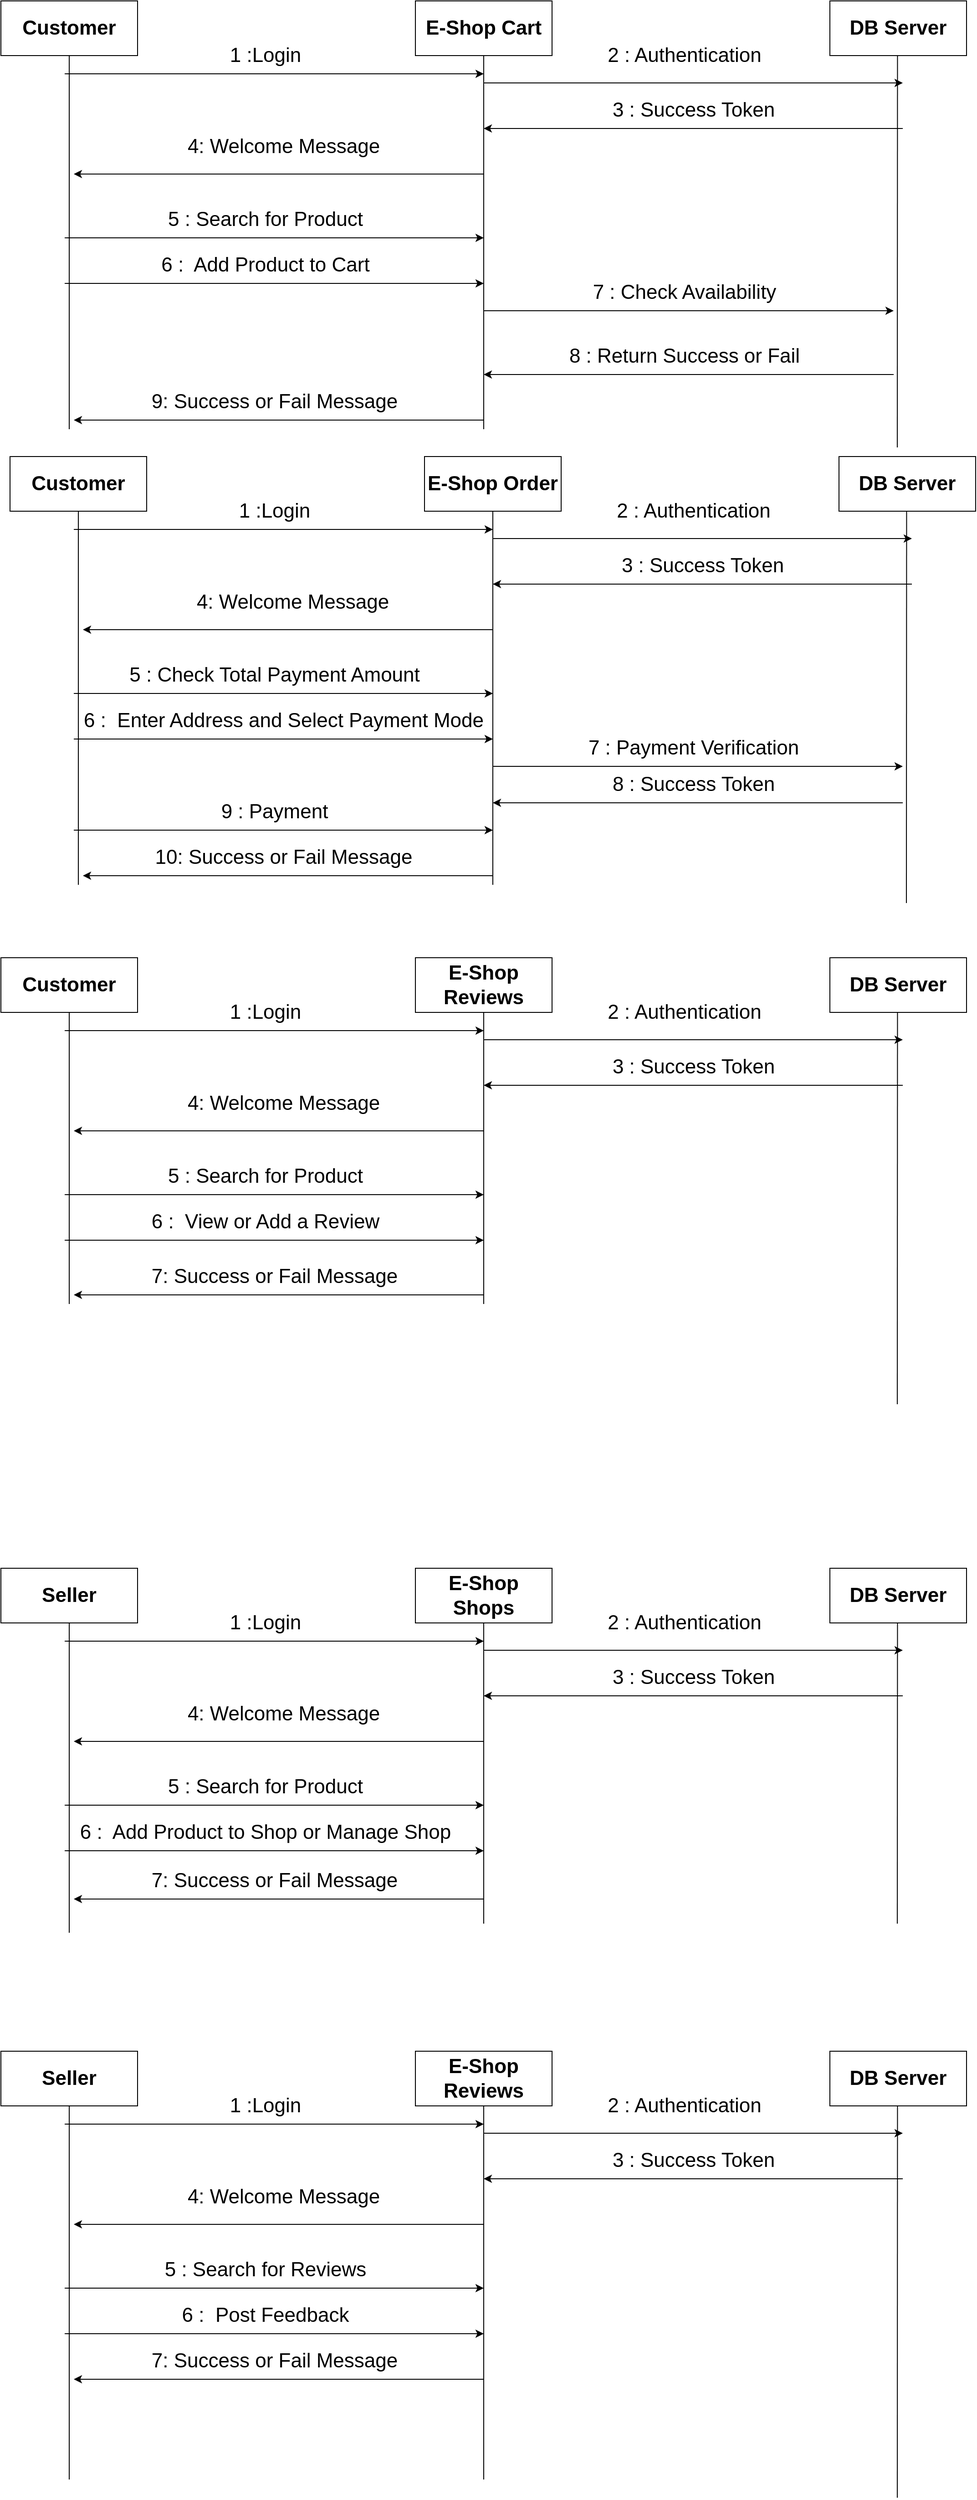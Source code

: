 <mxfile version="20.8.16"><diagram name="Page-1" id="xrhJR6Csm_fnsAmEantF"><mxGraphModel dx="1760" dy="940" grid="1" gridSize="10" guides="1" tooltips="1" connect="1" arrows="1" fold="1" page="1" pageScale="1" pageWidth="1100" pageHeight="850" math="0" shadow="0"><root><mxCell id="0"/><mxCell id="1" parent="0"/><mxCell id="YSBQ6SfW6CUgUum_eIOr-2" value="&lt;font size=&quot;1&quot;&gt;&lt;b style=&quot;font-size: 22px;&quot;&gt;Customer&lt;/b&gt;&lt;/font&gt;" style="rounded=0;whiteSpace=wrap;html=1;" vertex="1" parent="1"><mxGeometry x="20" y="40" width="150" height="60" as="geometry"/></mxCell><mxCell id="YSBQ6SfW6CUgUum_eIOr-3" value="&lt;font size=&quot;1&quot;&gt;&lt;b style=&quot;font-size: 22px;&quot;&gt;E-Shop Cart&lt;/b&gt;&lt;/font&gt;" style="rounded=0;whiteSpace=wrap;html=1;" vertex="1" parent="1"><mxGeometry x="475" y="40" width="150" height="60" as="geometry"/></mxCell><mxCell id="YSBQ6SfW6CUgUum_eIOr-4" value="&lt;font size=&quot;1&quot;&gt;&lt;b style=&quot;font-size: 22px;&quot;&gt;DB Server&lt;br&gt;&lt;/b&gt;&lt;/font&gt;" style="rounded=0;whiteSpace=wrap;html=1;" vertex="1" parent="1"><mxGeometry x="930" y="40" width="150" height="60" as="geometry"/></mxCell><mxCell id="YSBQ6SfW6CUgUum_eIOr-5" value="" style="endArrow=none;html=1;rounded=0;fontSize=22;entryX=0.5;entryY=1;entryDx=0;entryDy=0;" edge="1" parent="1" target="YSBQ6SfW6CUgUum_eIOr-2"><mxGeometry width="50" height="50" relative="1" as="geometry"><mxPoint x="95" y="510" as="sourcePoint"/><mxPoint x="560" y="380" as="targetPoint"/></mxGeometry></mxCell><mxCell id="YSBQ6SfW6CUgUum_eIOr-6" value="" style="endArrow=none;html=1;rounded=0;fontSize=22;entryX=0.5;entryY=1;entryDx=0;entryDy=0;" edge="1" parent="1"><mxGeometry width="50" height="50" relative="1" as="geometry"><mxPoint x="550" y="510" as="sourcePoint"/><mxPoint x="550" y="100" as="targetPoint"/></mxGeometry></mxCell><mxCell id="YSBQ6SfW6CUgUum_eIOr-7" value="" style="endArrow=none;html=1;rounded=0;fontSize=22;entryX=0.5;entryY=1;entryDx=0;entryDy=0;" edge="1" parent="1"><mxGeometry width="50" height="50" relative="1" as="geometry"><mxPoint x="1004" y="530" as="sourcePoint"/><mxPoint x="1004.23" y="100" as="targetPoint"/></mxGeometry></mxCell><mxCell id="YSBQ6SfW6CUgUum_eIOr-8" value="" style="endArrow=classic;html=1;rounded=0;fontSize=22;" edge="1" parent="1"><mxGeometry width="50" height="50" relative="1" as="geometry"><mxPoint x="90" y="120" as="sourcePoint"/><mxPoint x="550" y="120" as="targetPoint"/></mxGeometry></mxCell><mxCell id="YSBQ6SfW6CUgUum_eIOr-9" value="" style="endArrow=classic;html=1;rounded=0;fontSize=22;" edge="1" parent="1"><mxGeometry width="50" height="50" relative="1" as="geometry"><mxPoint x="550" y="130" as="sourcePoint"/><mxPoint x="1010.0" y="130" as="targetPoint"/></mxGeometry></mxCell><mxCell id="YSBQ6SfW6CUgUum_eIOr-10" value="" style="endArrow=classic;html=1;rounded=0;fontSize=22;" edge="1" parent="1"><mxGeometry width="50" height="50" relative="1" as="geometry"><mxPoint x="1010" y="180" as="sourcePoint"/><mxPoint x="550" y="180" as="targetPoint"/></mxGeometry></mxCell><mxCell id="YSBQ6SfW6CUgUum_eIOr-11" value="1 :Login" style="text;html=1;align=center;verticalAlign=middle;resizable=0;points=[];autosize=1;strokeColor=none;fillColor=none;fontSize=22;" vertex="1" parent="1"><mxGeometry x="260" y="80" width="100" height="40" as="geometry"/></mxCell><mxCell id="YSBQ6SfW6CUgUum_eIOr-12" value="2 : Authentication" style="text;html=1;align=center;verticalAlign=middle;resizable=0;points=[];autosize=1;strokeColor=none;fillColor=none;fontSize=22;" vertex="1" parent="1"><mxGeometry x="675" y="80" width="190" height="40" as="geometry"/></mxCell><mxCell id="YSBQ6SfW6CUgUum_eIOr-13" value="3 : Success Token" style="text;html=1;align=center;verticalAlign=middle;resizable=0;points=[];autosize=1;strokeColor=none;fillColor=none;fontSize=22;" vertex="1" parent="1"><mxGeometry x="680" y="140" width="200" height="40" as="geometry"/></mxCell><mxCell id="YSBQ6SfW6CUgUum_eIOr-14" value="4: Welcome Message" style="text;html=1;align=center;verticalAlign=middle;resizable=0;points=[];autosize=1;strokeColor=none;fillColor=none;fontSize=22;" vertex="1" parent="1"><mxGeometry x="215" y="180" width="230" height="40" as="geometry"/></mxCell><mxCell id="YSBQ6SfW6CUgUum_eIOr-15" value="" style="endArrow=classic;html=1;rounded=0;fontSize=22;" edge="1" parent="1"><mxGeometry width="50" height="50" relative="1" as="geometry"><mxPoint x="550" y="230" as="sourcePoint"/><mxPoint x="100" y="230" as="targetPoint"/></mxGeometry></mxCell><mxCell id="YSBQ6SfW6CUgUum_eIOr-16" value="" style="endArrow=classic;html=1;rounded=0;fontSize=22;" edge="1" parent="1"><mxGeometry width="50" height="50" relative="1" as="geometry"><mxPoint x="90" y="300" as="sourcePoint"/><mxPoint x="550.0" y="300" as="targetPoint"/></mxGeometry></mxCell><mxCell id="YSBQ6SfW6CUgUum_eIOr-17" value="5 : Search for Product" style="text;html=1;align=center;verticalAlign=middle;resizable=0;points=[];autosize=1;strokeColor=none;fillColor=none;fontSize=22;" vertex="1" parent="1"><mxGeometry x="190" y="260" width="240" height="40" as="geometry"/></mxCell><mxCell id="YSBQ6SfW6CUgUum_eIOr-18" value="" style="endArrow=classic;html=1;rounded=0;fontSize=22;" edge="1" parent="1"><mxGeometry width="50" height="50" relative="1" as="geometry"><mxPoint x="90" y="350" as="sourcePoint"/><mxPoint x="550.0" y="350" as="targetPoint"/></mxGeometry></mxCell><mxCell id="YSBQ6SfW6CUgUum_eIOr-19" value="6 :&amp;nbsp; Add Product to Cart" style="text;html=1;align=center;verticalAlign=middle;resizable=0;points=[];autosize=1;strokeColor=none;fillColor=none;fontSize=22;" vertex="1" parent="1"><mxGeometry x="185" y="310" width="250" height="40" as="geometry"/></mxCell><mxCell id="YSBQ6SfW6CUgUum_eIOr-20" value="" style="endArrow=classic;html=1;rounded=0;fontSize=22;" edge="1" parent="1"><mxGeometry width="50" height="50" relative="1" as="geometry"><mxPoint x="550" y="380" as="sourcePoint"/><mxPoint x="1000" y="380" as="targetPoint"/></mxGeometry></mxCell><mxCell id="YSBQ6SfW6CUgUum_eIOr-21" value="7 : Check Availability" style="text;html=1;align=center;verticalAlign=middle;resizable=0;points=[];autosize=1;strokeColor=none;fillColor=none;fontSize=22;" vertex="1" parent="1"><mxGeometry x="655" y="340" width="230" height="40" as="geometry"/></mxCell><mxCell id="YSBQ6SfW6CUgUum_eIOr-22" value="" style="endArrow=classic;html=1;rounded=0;fontSize=22;" edge="1" parent="1"><mxGeometry width="50" height="50" relative="1" as="geometry"><mxPoint x="1000" y="450" as="sourcePoint"/><mxPoint x="550" y="450" as="targetPoint"/></mxGeometry></mxCell><mxCell id="YSBQ6SfW6CUgUum_eIOr-23" value="8 : Return Success or Fail" style="text;html=1;align=center;verticalAlign=middle;resizable=0;points=[];autosize=1;strokeColor=none;fillColor=none;fontSize=22;" vertex="1" parent="1"><mxGeometry x="630" y="410" width="280" height="40" as="geometry"/></mxCell><mxCell id="YSBQ6SfW6CUgUum_eIOr-24" value="" style="endArrow=classic;html=1;rounded=0;fontSize=22;" edge="1" parent="1"><mxGeometry width="50" height="50" relative="1" as="geometry"><mxPoint x="550" y="500" as="sourcePoint"/><mxPoint x="100.0" y="500" as="targetPoint"/></mxGeometry></mxCell><mxCell id="YSBQ6SfW6CUgUum_eIOr-25" value="9: Success or Fail Message" style="text;html=1;align=center;verticalAlign=middle;resizable=0;points=[];autosize=1;strokeColor=none;fillColor=none;fontSize=22;" vertex="1" parent="1"><mxGeometry x="175" y="460" width="290" height="40" as="geometry"/></mxCell><mxCell id="YSBQ6SfW6CUgUum_eIOr-26" value="&lt;font size=&quot;1&quot;&gt;&lt;b style=&quot;font-size: 22px;&quot;&gt;Customer&lt;/b&gt;&lt;/font&gt;" style="rounded=0;whiteSpace=wrap;html=1;" vertex="1" parent="1"><mxGeometry x="30" y="540" width="150" height="60" as="geometry"/></mxCell><mxCell id="YSBQ6SfW6CUgUum_eIOr-27" value="&lt;font size=&quot;1&quot;&gt;&lt;b style=&quot;font-size: 22px;&quot;&gt;E-Shop Order&lt;/b&gt;&lt;/font&gt;" style="rounded=0;whiteSpace=wrap;html=1;" vertex="1" parent="1"><mxGeometry x="485" y="540" width="150" height="60" as="geometry"/></mxCell><mxCell id="YSBQ6SfW6CUgUum_eIOr-28" value="&lt;font size=&quot;1&quot;&gt;&lt;b style=&quot;font-size: 22px;&quot;&gt;DB Server&lt;br&gt;&lt;/b&gt;&lt;/font&gt;" style="rounded=0;whiteSpace=wrap;html=1;" vertex="1" parent="1"><mxGeometry x="940" y="540" width="150" height="60" as="geometry"/></mxCell><mxCell id="YSBQ6SfW6CUgUum_eIOr-29" value="" style="endArrow=none;html=1;rounded=0;fontSize=22;entryX=0.5;entryY=1;entryDx=0;entryDy=0;" edge="1" parent="1" target="YSBQ6SfW6CUgUum_eIOr-26"><mxGeometry width="50" height="50" relative="1" as="geometry"><mxPoint x="105" y="1010" as="sourcePoint"/><mxPoint x="570" y="880" as="targetPoint"/></mxGeometry></mxCell><mxCell id="YSBQ6SfW6CUgUum_eIOr-30" value="" style="endArrow=none;html=1;rounded=0;fontSize=22;entryX=0.5;entryY=1;entryDx=0;entryDy=0;" edge="1" parent="1"><mxGeometry width="50" height="50" relative="1" as="geometry"><mxPoint x="560.0" y="1010" as="sourcePoint"/><mxPoint x="560.0" y="600" as="targetPoint"/></mxGeometry></mxCell><mxCell id="YSBQ6SfW6CUgUum_eIOr-31" value="" style="endArrow=none;html=1;rounded=0;fontSize=22;entryX=0.5;entryY=1;entryDx=0;entryDy=0;" edge="1" parent="1"><mxGeometry width="50" height="50" relative="1" as="geometry"><mxPoint x="1014" y="1030" as="sourcePoint"/><mxPoint x="1014.23" y="600" as="targetPoint"/></mxGeometry></mxCell><mxCell id="YSBQ6SfW6CUgUum_eIOr-32" value="" style="endArrow=classic;html=1;rounded=0;fontSize=22;" edge="1" parent="1"><mxGeometry width="50" height="50" relative="1" as="geometry"><mxPoint x="100" y="620" as="sourcePoint"/><mxPoint x="560.0" y="620" as="targetPoint"/></mxGeometry></mxCell><mxCell id="YSBQ6SfW6CUgUum_eIOr-33" value="" style="endArrow=classic;html=1;rounded=0;fontSize=22;" edge="1" parent="1"><mxGeometry width="50" height="50" relative="1" as="geometry"><mxPoint x="560.0" y="630" as="sourcePoint"/><mxPoint x="1020" y="630" as="targetPoint"/></mxGeometry></mxCell><mxCell id="YSBQ6SfW6CUgUum_eIOr-34" value="" style="endArrow=classic;html=1;rounded=0;fontSize=22;" edge="1" parent="1"><mxGeometry width="50" height="50" relative="1" as="geometry"><mxPoint x="1020" y="680" as="sourcePoint"/><mxPoint x="560.0" y="680" as="targetPoint"/></mxGeometry></mxCell><mxCell id="YSBQ6SfW6CUgUum_eIOr-35" value="1 :Login" style="text;html=1;align=center;verticalAlign=middle;resizable=0;points=[];autosize=1;strokeColor=none;fillColor=none;fontSize=22;" vertex="1" parent="1"><mxGeometry x="270" y="580" width="100" height="40" as="geometry"/></mxCell><mxCell id="YSBQ6SfW6CUgUum_eIOr-36" value="2 : Authentication" style="text;html=1;align=center;verticalAlign=middle;resizable=0;points=[];autosize=1;strokeColor=none;fillColor=none;fontSize=22;" vertex="1" parent="1"><mxGeometry x="685" y="580" width="190" height="40" as="geometry"/></mxCell><mxCell id="YSBQ6SfW6CUgUum_eIOr-37" value="3 : Success Token" style="text;html=1;align=center;verticalAlign=middle;resizable=0;points=[];autosize=1;strokeColor=none;fillColor=none;fontSize=22;" vertex="1" parent="1"><mxGeometry x="690" y="640" width="200" height="40" as="geometry"/></mxCell><mxCell id="YSBQ6SfW6CUgUum_eIOr-38" value="4: Welcome Message" style="text;html=1;align=center;verticalAlign=middle;resizable=0;points=[];autosize=1;strokeColor=none;fillColor=none;fontSize=22;" vertex="1" parent="1"><mxGeometry x="225" y="680" width="230" height="40" as="geometry"/></mxCell><mxCell id="YSBQ6SfW6CUgUum_eIOr-39" value="" style="endArrow=classic;html=1;rounded=0;fontSize=22;" edge="1" parent="1"><mxGeometry width="50" height="50" relative="1" as="geometry"><mxPoint x="560.0" y="730" as="sourcePoint"/><mxPoint x="110" y="730" as="targetPoint"/></mxGeometry></mxCell><mxCell id="YSBQ6SfW6CUgUum_eIOr-40" value="" style="endArrow=classic;html=1;rounded=0;fontSize=22;" edge="1" parent="1"><mxGeometry width="50" height="50" relative="1" as="geometry"><mxPoint x="100" y="800" as="sourcePoint"/><mxPoint x="560.0" y="800" as="targetPoint"/></mxGeometry></mxCell><mxCell id="YSBQ6SfW6CUgUum_eIOr-41" value="5 : Check Total Payment Amount" style="text;html=1;align=center;verticalAlign=middle;resizable=0;points=[];autosize=1;strokeColor=none;fillColor=none;fontSize=22;" vertex="1" parent="1"><mxGeometry x="150" y="760" width="340" height="40" as="geometry"/></mxCell><mxCell id="YSBQ6SfW6CUgUum_eIOr-42" value="" style="endArrow=classic;html=1;rounded=0;fontSize=22;" edge="1" parent="1"><mxGeometry width="50" height="50" relative="1" as="geometry"><mxPoint x="100" y="850" as="sourcePoint"/><mxPoint x="560.0" y="850" as="targetPoint"/></mxGeometry></mxCell><mxCell id="YSBQ6SfW6CUgUum_eIOr-43" value="6 :&amp;nbsp; Enter Address and Select Payment Mode" style="text;html=1;align=center;verticalAlign=middle;resizable=0;points=[];autosize=1;strokeColor=none;fillColor=none;fontSize=22;" vertex="1" parent="1"><mxGeometry x="100" y="810" width="460" height="40" as="geometry"/></mxCell><mxCell id="YSBQ6SfW6CUgUum_eIOr-44" value="" style="endArrow=classic;html=1;rounded=0;fontSize=22;" edge="1" parent="1"><mxGeometry width="50" height="50" relative="1" as="geometry"><mxPoint x="560.0" y="880" as="sourcePoint"/><mxPoint x="1010" y="880" as="targetPoint"/></mxGeometry></mxCell><mxCell id="YSBQ6SfW6CUgUum_eIOr-45" value="7 : Payment Verification" style="text;html=1;align=center;verticalAlign=middle;resizable=0;points=[];autosize=1;strokeColor=none;fillColor=none;fontSize=22;" vertex="1" parent="1"><mxGeometry x="655" y="840" width="250" height="40" as="geometry"/></mxCell><mxCell id="YSBQ6SfW6CUgUum_eIOr-46" value="" style="endArrow=classic;html=1;rounded=0;fontSize=22;" edge="1" parent="1"><mxGeometry width="50" height="50" relative="1" as="geometry"><mxPoint x="1010" y="920" as="sourcePoint"/><mxPoint x="560.0" y="920" as="targetPoint"/></mxGeometry></mxCell><mxCell id="YSBQ6SfW6CUgUum_eIOr-47" value="8 : Success Token" style="text;html=1;align=center;verticalAlign=middle;resizable=0;points=[];autosize=1;strokeColor=none;fillColor=none;fontSize=22;" vertex="1" parent="1"><mxGeometry x="680" y="880" width="200" height="40" as="geometry"/></mxCell><mxCell id="YSBQ6SfW6CUgUum_eIOr-48" value="" style="endArrow=classic;html=1;rounded=0;fontSize=22;" edge="1" parent="1"><mxGeometry width="50" height="50" relative="1" as="geometry"><mxPoint x="560.0" y="1000" as="sourcePoint"/><mxPoint x="110.0" y="1000" as="targetPoint"/></mxGeometry></mxCell><mxCell id="YSBQ6SfW6CUgUum_eIOr-49" value="10: Success or Fail Message" style="text;html=1;align=center;verticalAlign=middle;resizable=0;points=[];autosize=1;strokeColor=none;fillColor=none;fontSize=22;" vertex="1" parent="1"><mxGeometry x="175" y="960" width="310" height="40" as="geometry"/></mxCell><mxCell id="YSBQ6SfW6CUgUum_eIOr-50" value="&lt;font size=&quot;1&quot;&gt;&lt;b style=&quot;font-size: 22px;&quot;&gt;Customer&lt;/b&gt;&lt;/font&gt;" style="rounded=0;whiteSpace=wrap;html=1;" vertex="1" parent="1"><mxGeometry x="20" y="1090" width="150" height="60" as="geometry"/></mxCell><mxCell id="YSBQ6SfW6CUgUum_eIOr-51" value="&lt;font size=&quot;1&quot;&gt;&lt;b style=&quot;font-size: 22px;&quot;&gt;E-Shop Reviews&lt;/b&gt;&lt;/font&gt;" style="rounded=0;whiteSpace=wrap;html=1;" vertex="1" parent="1"><mxGeometry x="475" y="1090" width="150" height="60" as="geometry"/></mxCell><mxCell id="YSBQ6SfW6CUgUum_eIOr-52" value="&lt;font size=&quot;1&quot;&gt;&lt;b style=&quot;font-size: 22px;&quot;&gt;DB Server&lt;br&gt;&lt;/b&gt;&lt;/font&gt;" style="rounded=0;whiteSpace=wrap;html=1;" vertex="1" parent="1"><mxGeometry x="930" y="1090" width="150" height="60" as="geometry"/></mxCell><mxCell id="YSBQ6SfW6CUgUum_eIOr-53" value="" style="endArrow=none;html=1;rounded=0;fontSize=22;entryX=0.5;entryY=1;entryDx=0;entryDy=0;" edge="1" parent="1" target="YSBQ6SfW6CUgUum_eIOr-50"><mxGeometry width="50" height="50" relative="1" as="geometry"><mxPoint x="95" y="1470" as="sourcePoint"/><mxPoint x="560" y="1430" as="targetPoint"/></mxGeometry></mxCell><mxCell id="YSBQ6SfW6CUgUum_eIOr-54" value="" style="endArrow=none;html=1;rounded=0;fontSize=22;entryX=0.5;entryY=1;entryDx=0;entryDy=0;" edge="1" parent="1"><mxGeometry width="50" height="50" relative="1" as="geometry"><mxPoint x="550" y="1470" as="sourcePoint"/><mxPoint x="550.0" y="1150" as="targetPoint"/></mxGeometry></mxCell><mxCell id="YSBQ6SfW6CUgUum_eIOr-55" value="" style="endArrow=none;html=1;rounded=0;fontSize=22;entryX=0.5;entryY=1;entryDx=0;entryDy=0;" edge="1" parent="1"><mxGeometry width="50" height="50" relative="1" as="geometry"><mxPoint x="1004" y="1580" as="sourcePoint"/><mxPoint x="1004.23" y="1150" as="targetPoint"/></mxGeometry></mxCell><mxCell id="YSBQ6SfW6CUgUum_eIOr-56" value="" style="endArrow=classic;html=1;rounded=0;fontSize=22;" edge="1" parent="1"><mxGeometry width="50" height="50" relative="1" as="geometry"><mxPoint x="90" y="1170" as="sourcePoint"/><mxPoint x="550.0" y="1170" as="targetPoint"/></mxGeometry></mxCell><mxCell id="YSBQ6SfW6CUgUum_eIOr-57" value="" style="endArrow=classic;html=1;rounded=0;fontSize=22;" edge="1" parent="1"><mxGeometry width="50" height="50" relative="1" as="geometry"><mxPoint x="550.0" y="1180" as="sourcePoint"/><mxPoint x="1010" y="1180" as="targetPoint"/></mxGeometry></mxCell><mxCell id="YSBQ6SfW6CUgUum_eIOr-58" value="" style="endArrow=classic;html=1;rounded=0;fontSize=22;" edge="1" parent="1"><mxGeometry width="50" height="50" relative="1" as="geometry"><mxPoint x="1010" y="1230" as="sourcePoint"/><mxPoint x="550.0" y="1230" as="targetPoint"/></mxGeometry></mxCell><mxCell id="YSBQ6SfW6CUgUum_eIOr-59" value="1 :Login" style="text;html=1;align=center;verticalAlign=middle;resizable=0;points=[];autosize=1;strokeColor=none;fillColor=none;fontSize=22;" vertex="1" parent="1"><mxGeometry x="260" y="1130" width="100" height="40" as="geometry"/></mxCell><mxCell id="YSBQ6SfW6CUgUum_eIOr-60" value="2 : Authentication" style="text;html=1;align=center;verticalAlign=middle;resizable=0;points=[];autosize=1;strokeColor=none;fillColor=none;fontSize=22;" vertex="1" parent="1"><mxGeometry x="675" y="1130" width="190" height="40" as="geometry"/></mxCell><mxCell id="YSBQ6SfW6CUgUum_eIOr-61" value="3 : Success Token" style="text;html=1;align=center;verticalAlign=middle;resizable=0;points=[];autosize=1;strokeColor=none;fillColor=none;fontSize=22;" vertex="1" parent="1"><mxGeometry x="680" y="1190" width="200" height="40" as="geometry"/></mxCell><mxCell id="YSBQ6SfW6CUgUum_eIOr-62" value="4: Welcome Message" style="text;html=1;align=center;verticalAlign=middle;resizable=0;points=[];autosize=1;strokeColor=none;fillColor=none;fontSize=22;" vertex="1" parent="1"><mxGeometry x="215" y="1230" width="230" height="40" as="geometry"/></mxCell><mxCell id="YSBQ6SfW6CUgUum_eIOr-63" value="" style="endArrow=classic;html=1;rounded=0;fontSize=22;" edge="1" parent="1"><mxGeometry width="50" height="50" relative="1" as="geometry"><mxPoint x="550.0" y="1280" as="sourcePoint"/><mxPoint x="100" y="1280" as="targetPoint"/></mxGeometry></mxCell><mxCell id="YSBQ6SfW6CUgUum_eIOr-64" value="" style="endArrow=classic;html=1;rounded=0;fontSize=22;" edge="1" parent="1"><mxGeometry width="50" height="50" relative="1" as="geometry"><mxPoint x="90" y="1350" as="sourcePoint"/><mxPoint x="550.0" y="1350" as="targetPoint"/></mxGeometry></mxCell><mxCell id="YSBQ6SfW6CUgUum_eIOr-65" value="5 : Search for Product" style="text;html=1;align=center;verticalAlign=middle;resizable=0;points=[];autosize=1;strokeColor=none;fillColor=none;fontSize=22;" vertex="1" parent="1"><mxGeometry x="190" y="1310" width="240" height="40" as="geometry"/></mxCell><mxCell id="YSBQ6SfW6CUgUum_eIOr-66" value="" style="endArrow=classic;html=1;rounded=0;fontSize=22;" edge="1" parent="1"><mxGeometry width="50" height="50" relative="1" as="geometry"><mxPoint x="90" y="1400" as="sourcePoint"/><mxPoint x="550.0" y="1400" as="targetPoint"/></mxGeometry></mxCell><mxCell id="YSBQ6SfW6CUgUum_eIOr-67" value="6 :&amp;nbsp; View or Add a Review" style="text;html=1;align=center;verticalAlign=middle;resizable=0;points=[];autosize=1;strokeColor=none;fillColor=none;fontSize=22;" vertex="1" parent="1"><mxGeometry x="170" y="1360" width="280" height="40" as="geometry"/></mxCell><mxCell id="YSBQ6SfW6CUgUum_eIOr-72" value="" style="endArrow=classic;html=1;rounded=0;fontSize=22;" edge="1" parent="1"><mxGeometry width="50" height="50" relative="1" as="geometry"><mxPoint x="550.0" y="1460" as="sourcePoint"/><mxPoint x="100.0" y="1460" as="targetPoint"/></mxGeometry></mxCell><mxCell id="YSBQ6SfW6CUgUum_eIOr-73" value="7: Success or Fail Message" style="text;html=1;align=center;verticalAlign=middle;resizable=0;points=[];autosize=1;strokeColor=none;fillColor=none;fontSize=22;" vertex="1" parent="1"><mxGeometry x="175" y="1420" width="290" height="40" as="geometry"/></mxCell><mxCell id="YSBQ6SfW6CUgUum_eIOr-74" value="&lt;font size=&quot;1&quot;&gt;&lt;b style=&quot;font-size: 22px;&quot;&gt;Seller&lt;/b&gt;&lt;/font&gt;" style="rounded=0;whiteSpace=wrap;html=1;" vertex="1" parent="1"><mxGeometry x="20" y="1760" width="150" height="60" as="geometry"/></mxCell><mxCell id="YSBQ6SfW6CUgUum_eIOr-75" value="&lt;font size=&quot;1&quot;&gt;&lt;b style=&quot;font-size: 22px;&quot;&gt;E-Shop Shops&lt;/b&gt;&lt;/font&gt;" style="rounded=0;whiteSpace=wrap;html=1;" vertex="1" parent="1"><mxGeometry x="475" y="1760" width="150" height="60" as="geometry"/></mxCell><mxCell id="YSBQ6SfW6CUgUum_eIOr-76" value="&lt;font size=&quot;1&quot;&gt;&lt;b style=&quot;font-size: 22px;&quot;&gt;DB Server&lt;br&gt;&lt;/b&gt;&lt;/font&gt;" style="rounded=0;whiteSpace=wrap;html=1;" vertex="1" parent="1"><mxGeometry x="930" y="1760" width="150" height="60" as="geometry"/></mxCell><mxCell id="YSBQ6SfW6CUgUum_eIOr-77" value="" style="endArrow=none;html=1;rounded=0;fontSize=22;entryX=0.5;entryY=1;entryDx=0;entryDy=0;" edge="1" parent="1" target="YSBQ6SfW6CUgUum_eIOr-74"><mxGeometry width="50" height="50" relative="1" as="geometry"><mxPoint x="95" y="2160" as="sourcePoint"/><mxPoint x="560" y="2100" as="targetPoint"/></mxGeometry></mxCell><mxCell id="YSBQ6SfW6CUgUum_eIOr-78" value="" style="endArrow=none;html=1;rounded=0;fontSize=22;entryX=0.5;entryY=1;entryDx=0;entryDy=0;" edge="1" parent="1"><mxGeometry width="50" height="50" relative="1" as="geometry"><mxPoint x="550" y="2150" as="sourcePoint"/><mxPoint x="550.0" y="1820" as="targetPoint"/></mxGeometry></mxCell><mxCell id="YSBQ6SfW6CUgUum_eIOr-79" value="" style="endArrow=none;html=1;rounded=0;fontSize=22;entryX=0.5;entryY=1;entryDx=0;entryDy=0;" edge="1" parent="1"><mxGeometry width="50" height="50" relative="1" as="geometry"><mxPoint x="1004" y="2150" as="sourcePoint"/><mxPoint x="1004.23" y="1820" as="targetPoint"/></mxGeometry></mxCell><mxCell id="YSBQ6SfW6CUgUum_eIOr-80" value="" style="endArrow=classic;html=1;rounded=0;fontSize=22;" edge="1" parent="1"><mxGeometry width="50" height="50" relative="1" as="geometry"><mxPoint x="90" y="1840" as="sourcePoint"/><mxPoint x="550.0" y="1840" as="targetPoint"/></mxGeometry></mxCell><mxCell id="YSBQ6SfW6CUgUum_eIOr-81" value="" style="endArrow=classic;html=1;rounded=0;fontSize=22;" edge="1" parent="1"><mxGeometry width="50" height="50" relative="1" as="geometry"><mxPoint x="550.0" y="1850" as="sourcePoint"/><mxPoint x="1010" y="1850" as="targetPoint"/></mxGeometry></mxCell><mxCell id="YSBQ6SfW6CUgUum_eIOr-82" value="" style="endArrow=classic;html=1;rounded=0;fontSize=22;" edge="1" parent="1"><mxGeometry width="50" height="50" relative="1" as="geometry"><mxPoint x="1010" y="1900" as="sourcePoint"/><mxPoint x="550.0" y="1900" as="targetPoint"/></mxGeometry></mxCell><mxCell id="YSBQ6SfW6CUgUum_eIOr-83" value="1 :Login" style="text;html=1;align=center;verticalAlign=middle;resizable=0;points=[];autosize=1;strokeColor=none;fillColor=none;fontSize=22;" vertex="1" parent="1"><mxGeometry x="260" y="1800" width="100" height="40" as="geometry"/></mxCell><mxCell id="YSBQ6SfW6CUgUum_eIOr-84" value="2 : Authentication" style="text;html=1;align=center;verticalAlign=middle;resizable=0;points=[];autosize=1;strokeColor=none;fillColor=none;fontSize=22;" vertex="1" parent="1"><mxGeometry x="675" y="1800" width="190" height="40" as="geometry"/></mxCell><mxCell id="YSBQ6SfW6CUgUum_eIOr-85" value="3 : Success Token" style="text;html=1;align=center;verticalAlign=middle;resizable=0;points=[];autosize=1;strokeColor=none;fillColor=none;fontSize=22;" vertex="1" parent="1"><mxGeometry x="680" y="1860" width="200" height="40" as="geometry"/></mxCell><mxCell id="YSBQ6SfW6CUgUum_eIOr-86" value="4: Welcome Message" style="text;html=1;align=center;verticalAlign=middle;resizable=0;points=[];autosize=1;strokeColor=none;fillColor=none;fontSize=22;" vertex="1" parent="1"><mxGeometry x="215" y="1900" width="230" height="40" as="geometry"/></mxCell><mxCell id="YSBQ6SfW6CUgUum_eIOr-87" value="" style="endArrow=classic;html=1;rounded=0;fontSize=22;" edge="1" parent="1"><mxGeometry width="50" height="50" relative="1" as="geometry"><mxPoint x="550.0" y="1950" as="sourcePoint"/><mxPoint x="100" y="1950" as="targetPoint"/></mxGeometry></mxCell><mxCell id="YSBQ6SfW6CUgUum_eIOr-88" value="" style="endArrow=classic;html=1;rounded=0;fontSize=22;" edge="1" parent="1"><mxGeometry width="50" height="50" relative="1" as="geometry"><mxPoint x="90" y="2020" as="sourcePoint"/><mxPoint x="550.0" y="2020" as="targetPoint"/></mxGeometry></mxCell><mxCell id="YSBQ6SfW6CUgUum_eIOr-89" value="5 : Search for Product" style="text;html=1;align=center;verticalAlign=middle;resizable=0;points=[];autosize=1;strokeColor=none;fillColor=none;fontSize=22;" vertex="1" parent="1"><mxGeometry x="190" y="1980" width="240" height="40" as="geometry"/></mxCell><mxCell id="YSBQ6SfW6CUgUum_eIOr-90" value="" style="endArrow=classic;html=1;rounded=0;fontSize=22;" edge="1" parent="1"><mxGeometry width="50" height="50" relative="1" as="geometry"><mxPoint x="90" y="2070" as="sourcePoint"/><mxPoint x="550.0" y="2070" as="targetPoint"/></mxGeometry></mxCell><mxCell id="YSBQ6SfW6CUgUum_eIOr-91" value="6 :&amp;nbsp; Add Product to Shop or Manage Shop" style="text;html=1;align=center;verticalAlign=middle;resizable=0;points=[];autosize=1;strokeColor=none;fillColor=none;fontSize=22;" vertex="1" parent="1"><mxGeometry x="95" y="2030" width="430" height="40" as="geometry"/></mxCell><mxCell id="YSBQ6SfW6CUgUum_eIOr-96" value="" style="endArrow=classic;html=1;rounded=0;fontSize=22;" edge="1" parent="1"><mxGeometry width="50" height="50" relative="1" as="geometry"><mxPoint x="550.0" y="2123" as="sourcePoint"/><mxPoint x="100.0" y="2123" as="targetPoint"/></mxGeometry></mxCell><mxCell id="YSBQ6SfW6CUgUum_eIOr-97" value="7: Success or Fail Message" style="text;html=1;align=center;verticalAlign=middle;resizable=0;points=[];autosize=1;strokeColor=none;fillColor=none;fontSize=22;" vertex="1" parent="1"><mxGeometry x="175" y="2083" width="290" height="40" as="geometry"/></mxCell><mxCell id="YSBQ6SfW6CUgUum_eIOr-98" value="&lt;font size=&quot;1&quot;&gt;&lt;b style=&quot;font-size: 22px;&quot;&gt;Seller&lt;/b&gt;&lt;/font&gt;" style="rounded=0;whiteSpace=wrap;html=1;" vertex="1" parent="1"><mxGeometry x="20" y="2290" width="150" height="60" as="geometry"/></mxCell><mxCell id="YSBQ6SfW6CUgUum_eIOr-99" value="&lt;font size=&quot;1&quot;&gt;&lt;b style=&quot;font-size: 22px;&quot;&gt;E-Shop Reviews&lt;/b&gt;&lt;/font&gt;" style="rounded=0;whiteSpace=wrap;html=1;" vertex="1" parent="1"><mxGeometry x="475" y="2290" width="150" height="60" as="geometry"/></mxCell><mxCell id="YSBQ6SfW6CUgUum_eIOr-100" value="&lt;font size=&quot;1&quot;&gt;&lt;b style=&quot;font-size: 22px;&quot;&gt;DB Server&lt;br&gt;&lt;/b&gt;&lt;/font&gt;" style="rounded=0;whiteSpace=wrap;html=1;" vertex="1" parent="1"><mxGeometry x="930" y="2290" width="150" height="60" as="geometry"/></mxCell><mxCell id="YSBQ6SfW6CUgUum_eIOr-101" value="" style="endArrow=none;html=1;rounded=0;fontSize=22;entryX=0.5;entryY=1;entryDx=0;entryDy=0;" edge="1" parent="1" target="YSBQ6SfW6CUgUum_eIOr-98"><mxGeometry width="50" height="50" relative="1" as="geometry"><mxPoint x="95" y="2760" as="sourcePoint"/><mxPoint x="560" y="2630" as="targetPoint"/></mxGeometry></mxCell><mxCell id="YSBQ6SfW6CUgUum_eIOr-102" value="" style="endArrow=none;html=1;rounded=0;fontSize=22;entryX=0.5;entryY=1;entryDx=0;entryDy=0;" edge="1" parent="1"><mxGeometry width="50" height="50" relative="1" as="geometry"><mxPoint x="550.0" y="2760" as="sourcePoint"/><mxPoint x="550.0" y="2350" as="targetPoint"/></mxGeometry></mxCell><mxCell id="YSBQ6SfW6CUgUum_eIOr-103" value="" style="endArrow=none;html=1;rounded=0;fontSize=22;entryX=0.5;entryY=1;entryDx=0;entryDy=0;" edge="1" parent="1"><mxGeometry width="50" height="50" relative="1" as="geometry"><mxPoint x="1004" y="2780" as="sourcePoint"/><mxPoint x="1004.23" y="2350" as="targetPoint"/></mxGeometry></mxCell><mxCell id="YSBQ6SfW6CUgUum_eIOr-104" value="" style="endArrow=classic;html=1;rounded=0;fontSize=22;" edge="1" parent="1"><mxGeometry width="50" height="50" relative="1" as="geometry"><mxPoint x="90" y="2370" as="sourcePoint"/><mxPoint x="550.0" y="2370" as="targetPoint"/></mxGeometry></mxCell><mxCell id="YSBQ6SfW6CUgUum_eIOr-105" value="" style="endArrow=classic;html=1;rounded=0;fontSize=22;" edge="1" parent="1"><mxGeometry width="50" height="50" relative="1" as="geometry"><mxPoint x="550.0" y="2380" as="sourcePoint"/><mxPoint x="1010" y="2380" as="targetPoint"/></mxGeometry></mxCell><mxCell id="YSBQ6SfW6CUgUum_eIOr-106" value="" style="endArrow=classic;html=1;rounded=0;fontSize=22;" edge="1" parent="1"><mxGeometry width="50" height="50" relative="1" as="geometry"><mxPoint x="1010" y="2430" as="sourcePoint"/><mxPoint x="550.0" y="2430" as="targetPoint"/></mxGeometry></mxCell><mxCell id="YSBQ6SfW6CUgUum_eIOr-107" value="1 :Login" style="text;html=1;align=center;verticalAlign=middle;resizable=0;points=[];autosize=1;strokeColor=none;fillColor=none;fontSize=22;" vertex="1" parent="1"><mxGeometry x="260" y="2330" width="100" height="40" as="geometry"/></mxCell><mxCell id="YSBQ6SfW6CUgUum_eIOr-108" value="2 : Authentication" style="text;html=1;align=center;verticalAlign=middle;resizable=0;points=[];autosize=1;strokeColor=none;fillColor=none;fontSize=22;" vertex="1" parent="1"><mxGeometry x="675" y="2330" width="190" height="40" as="geometry"/></mxCell><mxCell id="YSBQ6SfW6CUgUum_eIOr-109" value="3 : Success Token" style="text;html=1;align=center;verticalAlign=middle;resizable=0;points=[];autosize=1;strokeColor=none;fillColor=none;fontSize=22;" vertex="1" parent="1"><mxGeometry x="680" y="2390" width="200" height="40" as="geometry"/></mxCell><mxCell id="YSBQ6SfW6CUgUum_eIOr-110" value="4: Welcome Message" style="text;html=1;align=center;verticalAlign=middle;resizable=0;points=[];autosize=1;strokeColor=none;fillColor=none;fontSize=22;" vertex="1" parent="1"><mxGeometry x="215" y="2430" width="230" height="40" as="geometry"/></mxCell><mxCell id="YSBQ6SfW6CUgUum_eIOr-111" value="" style="endArrow=classic;html=1;rounded=0;fontSize=22;" edge="1" parent="1"><mxGeometry width="50" height="50" relative="1" as="geometry"><mxPoint x="550.0" y="2480" as="sourcePoint"/><mxPoint x="100" y="2480" as="targetPoint"/></mxGeometry></mxCell><mxCell id="YSBQ6SfW6CUgUum_eIOr-112" value="" style="endArrow=classic;html=1;rounded=0;fontSize=22;" edge="1" parent="1"><mxGeometry width="50" height="50" relative="1" as="geometry"><mxPoint x="90" y="2550" as="sourcePoint"/><mxPoint x="550.0" y="2550" as="targetPoint"/></mxGeometry></mxCell><mxCell id="YSBQ6SfW6CUgUum_eIOr-113" value="5 : Search for Reviews" style="text;html=1;align=center;verticalAlign=middle;resizable=0;points=[];autosize=1;strokeColor=none;fillColor=none;fontSize=22;" vertex="1" parent="1"><mxGeometry x="190" y="2510" width="240" height="40" as="geometry"/></mxCell><mxCell id="YSBQ6SfW6CUgUum_eIOr-114" value="" style="endArrow=classic;html=1;rounded=0;fontSize=22;" edge="1" parent="1"><mxGeometry width="50" height="50" relative="1" as="geometry"><mxPoint x="90" y="2600" as="sourcePoint"/><mxPoint x="550.0" y="2600" as="targetPoint"/></mxGeometry></mxCell><mxCell id="YSBQ6SfW6CUgUum_eIOr-115" value="6 :&amp;nbsp; Post Feedback" style="text;html=1;align=center;verticalAlign=middle;resizable=0;points=[];autosize=1;strokeColor=none;fillColor=none;fontSize=22;" vertex="1" parent="1"><mxGeometry x="205" y="2560" width="210" height="40" as="geometry"/></mxCell><mxCell id="YSBQ6SfW6CUgUum_eIOr-120" value="" style="endArrow=classic;html=1;rounded=0;fontSize=22;" edge="1" parent="1"><mxGeometry width="50" height="50" relative="1" as="geometry"><mxPoint x="550.0" y="2650" as="sourcePoint"/><mxPoint x="100.0" y="2650" as="targetPoint"/></mxGeometry></mxCell><mxCell id="YSBQ6SfW6CUgUum_eIOr-121" value="7: Success or Fail Message" style="text;html=1;align=center;verticalAlign=middle;resizable=0;points=[];autosize=1;strokeColor=none;fillColor=none;fontSize=22;" vertex="1" parent="1"><mxGeometry x="175" y="2610" width="290" height="40" as="geometry"/></mxCell><mxCell id="YSBQ6SfW6CUgUum_eIOr-146" value="" style="endArrow=classic;html=1;rounded=0;fontSize=22;" edge="1" parent="1"><mxGeometry width="50" height="50" relative="1" as="geometry"><mxPoint x="100" y="950" as="sourcePoint"/><mxPoint x="560.0" y="950" as="targetPoint"/></mxGeometry></mxCell><mxCell id="YSBQ6SfW6CUgUum_eIOr-147" value="9 : Payment" style="text;html=1;align=center;verticalAlign=middle;resizable=0;points=[];autosize=1;strokeColor=none;fillColor=none;fontSize=22;" vertex="1" parent="1"><mxGeometry x="250" y="910" width="140" height="40" as="geometry"/></mxCell></root></mxGraphModel></diagram></mxfile>